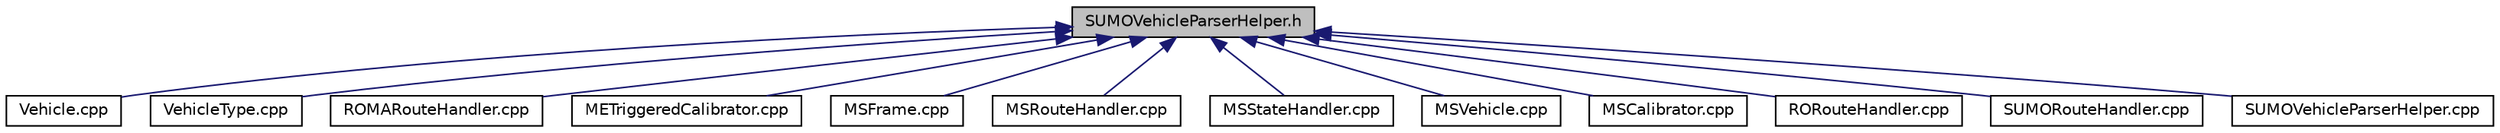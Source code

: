 digraph "SUMOVehicleParserHelper.h"
{
  edge [fontname="Helvetica",fontsize="10",labelfontname="Helvetica",labelfontsize="10"];
  node [fontname="Helvetica",fontsize="10",shape=record];
  Node13 [label="SUMOVehicleParserHelper.h",height=0.2,width=0.4,color="black", fillcolor="grey75", style="filled", fontcolor="black"];
  Node13 -> Node14 [dir="back",color="midnightblue",fontsize="10",style="solid",fontname="Helvetica"];
  Node14 [label="Vehicle.cpp",height=0.2,width=0.4,color="black", fillcolor="white", style="filled",URL="$d3/dce/_vehicle_8cpp.html"];
  Node13 -> Node15 [dir="back",color="midnightblue",fontsize="10",style="solid",fontname="Helvetica"];
  Node15 [label="VehicleType.cpp",height=0.2,width=0.4,color="black", fillcolor="white", style="filled",URL="$d4/dd4/_vehicle_type_8cpp.html"];
  Node13 -> Node16 [dir="back",color="midnightblue",fontsize="10",style="solid",fontname="Helvetica"];
  Node16 [label="ROMARouteHandler.cpp",height=0.2,width=0.4,color="black", fillcolor="white", style="filled",URL="$dd/ddf/_r_o_m_a_route_handler_8cpp.html"];
  Node13 -> Node17 [dir="back",color="midnightblue",fontsize="10",style="solid",fontname="Helvetica"];
  Node17 [label="METriggeredCalibrator.cpp",height=0.2,width=0.4,color="black", fillcolor="white", style="filled",URL="$de/df6/_m_e_triggered_calibrator_8cpp.html"];
  Node13 -> Node18 [dir="back",color="midnightblue",fontsize="10",style="solid",fontname="Helvetica"];
  Node18 [label="MSFrame.cpp",height=0.2,width=0.4,color="black", fillcolor="white", style="filled",URL="$da/dc9/_m_s_frame_8cpp.html"];
  Node13 -> Node19 [dir="back",color="midnightblue",fontsize="10",style="solid",fontname="Helvetica"];
  Node19 [label="MSRouteHandler.cpp",height=0.2,width=0.4,color="black", fillcolor="white", style="filled",URL="$d3/dcd/_m_s_route_handler_8cpp.html"];
  Node13 -> Node20 [dir="back",color="midnightblue",fontsize="10",style="solid",fontname="Helvetica"];
  Node20 [label="MSStateHandler.cpp",height=0.2,width=0.4,color="black", fillcolor="white", style="filled",URL="$d8/d93/_m_s_state_handler_8cpp.html"];
  Node13 -> Node21 [dir="back",color="midnightblue",fontsize="10",style="solid",fontname="Helvetica"];
  Node21 [label="MSVehicle.cpp",height=0.2,width=0.4,color="black", fillcolor="white", style="filled",URL="$dd/d1d/_m_s_vehicle_8cpp.html"];
  Node13 -> Node22 [dir="back",color="midnightblue",fontsize="10",style="solid",fontname="Helvetica"];
  Node22 [label="MSCalibrator.cpp",height=0.2,width=0.4,color="black", fillcolor="white", style="filled",URL="$d0/db7/_m_s_calibrator_8cpp.html"];
  Node13 -> Node23 [dir="back",color="midnightblue",fontsize="10",style="solid",fontname="Helvetica"];
  Node23 [label="RORouteHandler.cpp",height=0.2,width=0.4,color="black", fillcolor="white", style="filled",URL="$da/d3a/_r_o_route_handler_8cpp.html"];
  Node13 -> Node24 [dir="back",color="midnightblue",fontsize="10",style="solid",fontname="Helvetica"];
  Node24 [label="SUMORouteHandler.cpp",height=0.2,width=0.4,color="black", fillcolor="white", style="filled",URL="$d8/dd2/_s_u_m_o_route_handler_8cpp.html"];
  Node13 -> Node25 [dir="back",color="midnightblue",fontsize="10",style="solid",fontname="Helvetica"];
  Node25 [label="SUMOVehicleParserHelper.cpp",height=0.2,width=0.4,color="black", fillcolor="white", style="filled",URL="$da/dc5/_s_u_m_o_vehicle_parser_helper_8cpp.html"];
}
